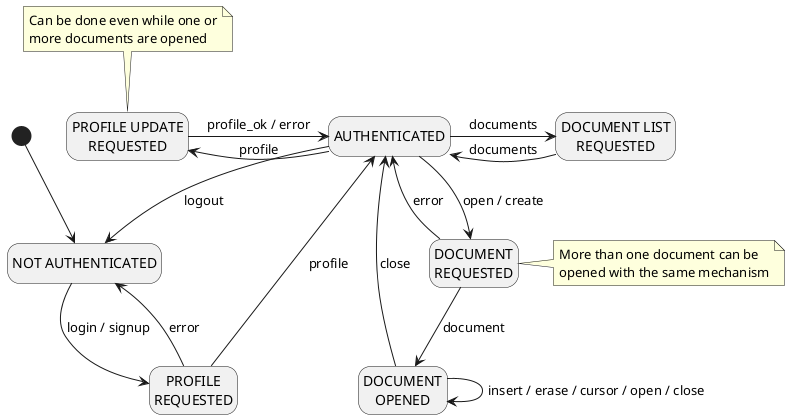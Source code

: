 @startuml
hide empty description

state "NOT AUTHENTICATED" as na
state "PROFILE\nREQUESTED" as pr
state "AUTHENTICATED" as a
state "DOCUMENT LIST\nREQUESTED" as dlr
state "DOCUMENT\nREQUESTED" as dr
state "DOCUMENT\nOPENED" as do
state "PROFILE UPDATE\nREQUESTED" as pur

[*] --> na

na --> pr : login / signup
pr --> a : profile
pr --> na : error
a --> na : logout

a -left-> pur : profile
pur -right-> a : profile_ok / error

a -right-> dlr : documents
dlr -left-> a : documents

a --> dr : open / create
dr --> do : document
dr --> a : error
do --> a : close
do --> do : insert / erase / cursor / open / close

note top of pur : Can be done even while one or\nmore documents are opened
note right of dr : More than one document can be\nopened with the same mechanism
@enduml
